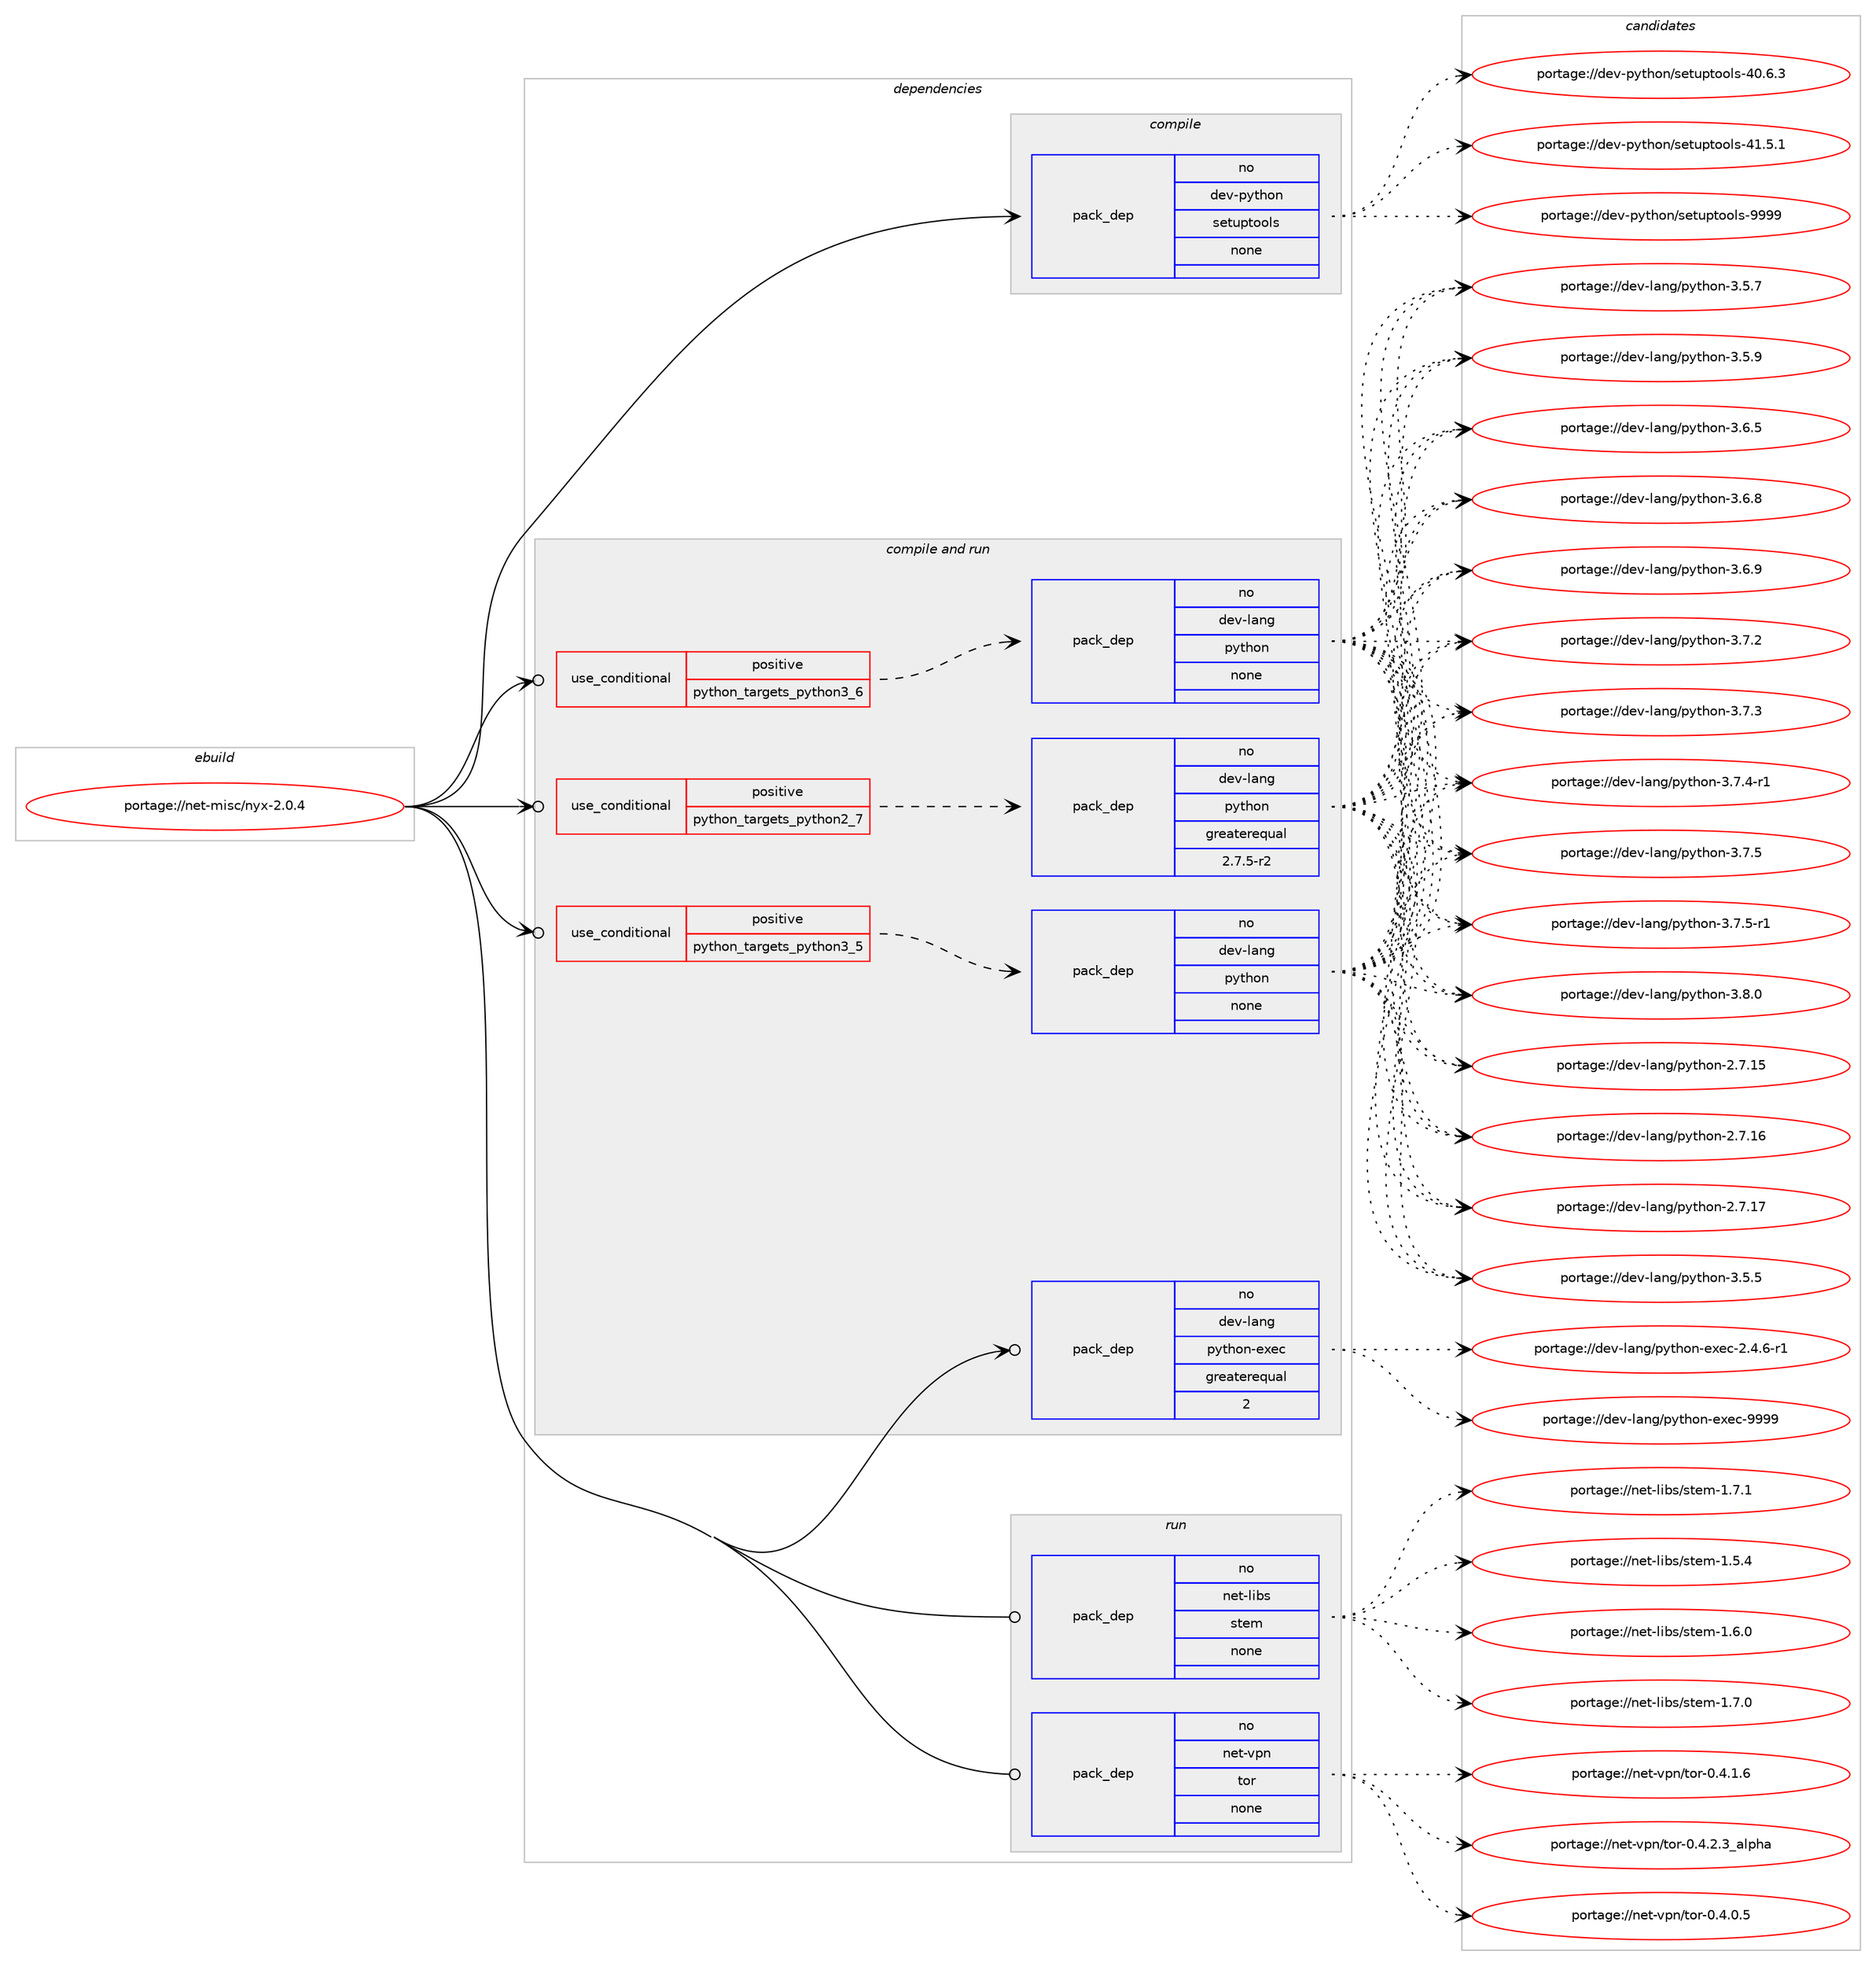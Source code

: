 digraph prolog {

# *************
# Graph options
# *************

newrank=true;
concentrate=true;
compound=true;
graph [rankdir=LR,fontname=Helvetica,fontsize=10,ranksep=1.5];#, ranksep=2.5, nodesep=0.2];
edge  [arrowhead=vee];
node  [fontname=Helvetica,fontsize=10];

# **********
# The ebuild
# **********

subgraph cluster_leftcol {
color=gray;
rank=same;
label=<<i>ebuild</i>>;
id [label="portage://net-misc/nyx-2.0.4", color=red, width=4, href="../net-misc/nyx-2.0.4.svg"];
}

# ****************
# The dependencies
# ****************

subgraph cluster_midcol {
color=gray;
label=<<i>dependencies</i>>;
subgraph cluster_compile {
fillcolor="#eeeeee";
style=filled;
label=<<i>compile</i>>;
subgraph pack270069 {
dependency368390 [label=<<TABLE BORDER="0" CELLBORDER="1" CELLSPACING="0" CELLPADDING="4" WIDTH="220"><TR><TD ROWSPAN="6" CELLPADDING="30">pack_dep</TD></TR><TR><TD WIDTH="110">no</TD></TR><TR><TD>dev-python</TD></TR><TR><TD>setuptools</TD></TR><TR><TD>none</TD></TR><TR><TD></TD></TR></TABLE>>, shape=none, color=blue];
}
id:e -> dependency368390:w [weight=20,style="solid",arrowhead="vee"];
}
subgraph cluster_compileandrun {
fillcolor="#eeeeee";
style=filled;
label=<<i>compile and run</i>>;
subgraph cond92170 {
dependency368391 [label=<<TABLE BORDER="0" CELLBORDER="1" CELLSPACING="0" CELLPADDING="4"><TR><TD ROWSPAN="3" CELLPADDING="10">use_conditional</TD></TR><TR><TD>positive</TD></TR><TR><TD>python_targets_python2_7</TD></TR></TABLE>>, shape=none, color=red];
subgraph pack270070 {
dependency368392 [label=<<TABLE BORDER="0" CELLBORDER="1" CELLSPACING="0" CELLPADDING="4" WIDTH="220"><TR><TD ROWSPAN="6" CELLPADDING="30">pack_dep</TD></TR><TR><TD WIDTH="110">no</TD></TR><TR><TD>dev-lang</TD></TR><TR><TD>python</TD></TR><TR><TD>greaterequal</TD></TR><TR><TD>2.7.5-r2</TD></TR></TABLE>>, shape=none, color=blue];
}
dependency368391:e -> dependency368392:w [weight=20,style="dashed",arrowhead="vee"];
}
id:e -> dependency368391:w [weight=20,style="solid",arrowhead="odotvee"];
subgraph cond92171 {
dependency368393 [label=<<TABLE BORDER="0" CELLBORDER="1" CELLSPACING="0" CELLPADDING="4"><TR><TD ROWSPAN="3" CELLPADDING="10">use_conditional</TD></TR><TR><TD>positive</TD></TR><TR><TD>python_targets_python3_5</TD></TR></TABLE>>, shape=none, color=red];
subgraph pack270071 {
dependency368394 [label=<<TABLE BORDER="0" CELLBORDER="1" CELLSPACING="0" CELLPADDING="4" WIDTH="220"><TR><TD ROWSPAN="6" CELLPADDING="30">pack_dep</TD></TR><TR><TD WIDTH="110">no</TD></TR><TR><TD>dev-lang</TD></TR><TR><TD>python</TD></TR><TR><TD>none</TD></TR><TR><TD></TD></TR></TABLE>>, shape=none, color=blue];
}
dependency368393:e -> dependency368394:w [weight=20,style="dashed",arrowhead="vee"];
}
id:e -> dependency368393:w [weight=20,style="solid",arrowhead="odotvee"];
subgraph cond92172 {
dependency368395 [label=<<TABLE BORDER="0" CELLBORDER="1" CELLSPACING="0" CELLPADDING="4"><TR><TD ROWSPAN="3" CELLPADDING="10">use_conditional</TD></TR><TR><TD>positive</TD></TR><TR><TD>python_targets_python3_6</TD></TR></TABLE>>, shape=none, color=red];
subgraph pack270072 {
dependency368396 [label=<<TABLE BORDER="0" CELLBORDER="1" CELLSPACING="0" CELLPADDING="4" WIDTH="220"><TR><TD ROWSPAN="6" CELLPADDING="30">pack_dep</TD></TR><TR><TD WIDTH="110">no</TD></TR><TR><TD>dev-lang</TD></TR><TR><TD>python</TD></TR><TR><TD>none</TD></TR><TR><TD></TD></TR></TABLE>>, shape=none, color=blue];
}
dependency368395:e -> dependency368396:w [weight=20,style="dashed",arrowhead="vee"];
}
id:e -> dependency368395:w [weight=20,style="solid",arrowhead="odotvee"];
subgraph pack270073 {
dependency368397 [label=<<TABLE BORDER="0" CELLBORDER="1" CELLSPACING="0" CELLPADDING="4" WIDTH="220"><TR><TD ROWSPAN="6" CELLPADDING="30">pack_dep</TD></TR><TR><TD WIDTH="110">no</TD></TR><TR><TD>dev-lang</TD></TR><TR><TD>python-exec</TD></TR><TR><TD>greaterequal</TD></TR><TR><TD>2</TD></TR></TABLE>>, shape=none, color=blue];
}
id:e -> dependency368397:w [weight=20,style="solid",arrowhead="odotvee"];
}
subgraph cluster_run {
fillcolor="#eeeeee";
style=filled;
label=<<i>run</i>>;
subgraph pack270074 {
dependency368398 [label=<<TABLE BORDER="0" CELLBORDER="1" CELLSPACING="0" CELLPADDING="4" WIDTH="220"><TR><TD ROWSPAN="6" CELLPADDING="30">pack_dep</TD></TR><TR><TD WIDTH="110">no</TD></TR><TR><TD>net-libs</TD></TR><TR><TD>stem</TD></TR><TR><TD>none</TD></TR><TR><TD></TD></TR></TABLE>>, shape=none, color=blue];
}
id:e -> dependency368398:w [weight=20,style="solid",arrowhead="odot"];
subgraph pack270075 {
dependency368399 [label=<<TABLE BORDER="0" CELLBORDER="1" CELLSPACING="0" CELLPADDING="4" WIDTH="220"><TR><TD ROWSPAN="6" CELLPADDING="30">pack_dep</TD></TR><TR><TD WIDTH="110">no</TD></TR><TR><TD>net-vpn</TD></TR><TR><TD>tor</TD></TR><TR><TD>none</TD></TR><TR><TD></TD></TR></TABLE>>, shape=none, color=blue];
}
id:e -> dependency368399:w [weight=20,style="solid",arrowhead="odot"];
}
}

# **************
# The candidates
# **************

subgraph cluster_choices {
rank=same;
color=gray;
label=<<i>candidates</i>>;

subgraph choice270069 {
color=black;
nodesep=1;
choiceportage100101118451121211161041111104711510111611711211611111110811545524846544651 [label="portage://dev-python/setuptools-40.6.3", color=red, width=4,href="../dev-python/setuptools-40.6.3.svg"];
choiceportage100101118451121211161041111104711510111611711211611111110811545524946534649 [label="portage://dev-python/setuptools-41.5.1", color=red, width=4,href="../dev-python/setuptools-41.5.1.svg"];
choiceportage10010111845112121116104111110471151011161171121161111111081154557575757 [label="portage://dev-python/setuptools-9999", color=red, width=4,href="../dev-python/setuptools-9999.svg"];
dependency368390:e -> choiceportage100101118451121211161041111104711510111611711211611111110811545524846544651:w [style=dotted,weight="100"];
dependency368390:e -> choiceportage100101118451121211161041111104711510111611711211611111110811545524946534649:w [style=dotted,weight="100"];
dependency368390:e -> choiceportage10010111845112121116104111110471151011161171121161111111081154557575757:w [style=dotted,weight="100"];
}
subgraph choice270070 {
color=black;
nodesep=1;
choiceportage10010111845108971101034711212111610411111045504655464953 [label="portage://dev-lang/python-2.7.15", color=red, width=4,href="../dev-lang/python-2.7.15.svg"];
choiceportage10010111845108971101034711212111610411111045504655464954 [label="portage://dev-lang/python-2.7.16", color=red, width=4,href="../dev-lang/python-2.7.16.svg"];
choiceportage10010111845108971101034711212111610411111045504655464955 [label="portage://dev-lang/python-2.7.17", color=red, width=4,href="../dev-lang/python-2.7.17.svg"];
choiceportage100101118451089711010347112121116104111110455146534653 [label="portage://dev-lang/python-3.5.5", color=red, width=4,href="../dev-lang/python-3.5.5.svg"];
choiceportage100101118451089711010347112121116104111110455146534655 [label="portage://dev-lang/python-3.5.7", color=red, width=4,href="../dev-lang/python-3.5.7.svg"];
choiceportage100101118451089711010347112121116104111110455146534657 [label="portage://dev-lang/python-3.5.9", color=red, width=4,href="../dev-lang/python-3.5.9.svg"];
choiceportage100101118451089711010347112121116104111110455146544653 [label="portage://dev-lang/python-3.6.5", color=red, width=4,href="../dev-lang/python-3.6.5.svg"];
choiceportage100101118451089711010347112121116104111110455146544656 [label="portage://dev-lang/python-3.6.8", color=red, width=4,href="../dev-lang/python-3.6.8.svg"];
choiceportage100101118451089711010347112121116104111110455146544657 [label="portage://dev-lang/python-3.6.9", color=red, width=4,href="../dev-lang/python-3.6.9.svg"];
choiceportage100101118451089711010347112121116104111110455146554650 [label="portage://dev-lang/python-3.7.2", color=red, width=4,href="../dev-lang/python-3.7.2.svg"];
choiceportage100101118451089711010347112121116104111110455146554651 [label="portage://dev-lang/python-3.7.3", color=red, width=4,href="../dev-lang/python-3.7.3.svg"];
choiceportage1001011184510897110103471121211161041111104551465546524511449 [label="portage://dev-lang/python-3.7.4-r1", color=red, width=4,href="../dev-lang/python-3.7.4-r1.svg"];
choiceportage100101118451089711010347112121116104111110455146554653 [label="portage://dev-lang/python-3.7.5", color=red, width=4,href="../dev-lang/python-3.7.5.svg"];
choiceportage1001011184510897110103471121211161041111104551465546534511449 [label="portage://dev-lang/python-3.7.5-r1", color=red, width=4,href="../dev-lang/python-3.7.5-r1.svg"];
choiceportage100101118451089711010347112121116104111110455146564648 [label="portage://dev-lang/python-3.8.0", color=red, width=4,href="../dev-lang/python-3.8.0.svg"];
dependency368392:e -> choiceportage10010111845108971101034711212111610411111045504655464953:w [style=dotted,weight="100"];
dependency368392:e -> choiceportage10010111845108971101034711212111610411111045504655464954:w [style=dotted,weight="100"];
dependency368392:e -> choiceportage10010111845108971101034711212111610411111045504655464955:w [style=dotted,weight="100"];
dependency368392:e -> choiceportage100101118451089711010347112121116104111110455146534653:w [style=dotted,weight="100"];
dependency368392:e -> choiceportage100101118451089711010347112121116104111110455146534655:w [style=dotted,weight="100"];
dependency368392:e -> choiceportage100101118451089711010347112121116104111110455146534657:w [style=dotted,weight="100"];
dependency368392:e -> choiceportage100101118451089711010347112121116104111110455146544653:w [style=dotted,weight="100"];
dependency368392:e -> choiceportage100101118451089711010347112121116104111110455146544656:w [style=dotted,weight="100"];
dependency368392:e -> choiceportage100101118451089711010347112121116104111110455146544657:w [style=dotted,weight="100"];
dependency368392:e -> choiceportage100101118451089711010347112121116104111110455146554650:w [style=dotted,weight="100"];
dependency368392:e -> choiceportage100101118451089711010347112121116104111110455146554651:w [style=dotted,weight="100"];
dependency368392:e -> choiceportage1001011184510897110103471121211161041111104551465546524511449:w [style=dotted,weight="100"];
dependency368392:e -> choiceportage100101118451089711010347112121116104111110455146554653:w [style=dotted,weight="100"];
dependency368392:e -> choiceportage1001011184510897110103471121211161041111104551465546534511449:w [style=dotted,weight="100"];
dependency368392:e -> choiceportage100101118451089711010347112121116104111110455146564648:w [style=dotted,weight="100"];
}
subgraph choice270071 {
color=black;
nodesep=1;
choiceportage10010111845108971101034711212111610411111045504655464953 [label="portage://dev-lang/python-2.7.15", color=red, width=4,href="../dev-lang/python-2.7.15.svg"];
choiceportage10010111845108971101034711212111610411111045504655464954 [label="portage://dev-lang/python-2.7.16", color=red, width=4,href="../dev-lang/python-2.7.16.svg"];
choiceportage10010111845108971101034711212111610411111045504655464955 [label="portage://dev-lang/python-2.7.17", color=red, width=4,href="../dev-lang/python-2.7.17.svg"];
choiceportage100101118451089711010347112121116104111110455146534653 [label="portage://dev-lang/python-3.5.5", color=red, width=4,href="../dev-lang/python-3.5.5.svg"];
choiceportage100101118451089711010347112121116104111110455146534655 [label="portage://dev-lang/python-3.5.7", color=red, width=4,href="../dev-lang/python-3.5.7.svg"];
choiceportage100101118451089711010347112121116104111110455146534657 [label="portage://dev-lang/python-3.5.9", color=red, width=4,href="../dev-lang/python-3.5.9.svg"];
choiceportage100101118451089711010347112121116104111110455146544653 [label="portage://dev-lang/python-3.6.5", color=red, width=4,href="../dev-lang/python-3.6.5.svg"];
choiceportage100101118451089711010347112121116104111110455146544656 [label="portage://dev-lang/python-3.6.8", color=red, width=4,href="../dev-lang/python-3.6.8.svg"];
choiceportage100101118451089711010347112121116104111110455146544657 [label="portage://dev-lang/python-3.6.9", color=red, width=4,href="../dev-lang/python-3.6.9.svg"];
choiceportage100101118451089711010347112121116104111110455146554650 [label="portage://dev-lang/python-3.7.2", color=red, width=4,href="../dev-lang/python-3.7.2.svg"];
choiceportage100101118451089711010347112121116104111110455146554651 [label="portage://dev-lang/python-3.7.3", color=red, width=4,href="../dev-lang/python-3.7.3.svg"];
choiceportage1001011184510897110103471121211161041111104551465546524511449 [label="portage://dev-lang/python-3.7.4-r1", color=red, width=4,href="../dev-lang/python-3.7.4-r1.svg"];
choiceportage100101118451089711010347112121116104111110455146554653 [label="portage://dev-lang/python-3.7.5", color=red, width=4,href="../dev-lang/python-3.7.5.svg"];
choiceportage1001011184510897110103471121211161041111104551465546534511449 [label="portage://dev-lang/python-3.7.5-r1", color=red, width=4,href="../dev-lang/python-3.7.5-r1.svg"];
choiceportage100101118451089711010347112121116104111110455146564648 [label="portage://dev-lang/python-3.8.0", color=red, width=4,href="../dev-lang/python-3.8.0.svg"];
dependency368394:e -> choiceportage10010111845108971101034711212111610411111045504655464953:w [style=dotted,weight="100"];
dependency368394:e -> choiceportage10010111845108971101034711212111610411111045504655464954:w [style=dotted,weight="100"];
dependency368394:e -> choiceportage10010111845108971101034711212111610411111045504655464955:w [style=dotted,weight="100"];
dependency368394:e -> choiceportage100101118451089711010347112121116104111110455146534653:w [style=dotted,weight="100"];
dependency368394:e -> choiceportage100101118451089711010347112121116104111110455146534655:w [style=dotted,weight="100"];
dependency368394:e -> choiceportage100101118451089711010347112121116104111110455146534657:w [style=dotted,weight="100"];
dependency368394:e -> choiceportage100101118451089711010347112121116104111110455146544653:w [style=dotted,weight="100"];
dependency368394:e -> choiceportage100101118451089711010347112121116104111110455146544656:w [style=dotted,weight="100"];
dependency368394:e -> choiceportage100101118451089711010347112121116104111110455146544657:w [style=dotted,weight="100"];
dependency368394:e -> choiceportage100101118451089711010347112121116104111110455146554650:w [style=dotted,weight="100"];
dependency368394:e -> choiceportage100101118451089711010347112121116104111110455146554651:w [style=dotted,weight="100"];
dependency368394:e -> choiceportage1001011184510897110103471121211161041111104551465546524511449:w [style=dotted,weight="100"];
dependency368394:e -> choiceportage100101118451089711010347112121116104111110455146554653:w [style=dotted,weight="100"];
dependency368394:e -> choiceportage1001011184510897110103471121211161041111104551465546534511449:w [style=dotted,weight="100"];
dependency368394:e -> choiceportage100101118451089711010347112121116104111110455146564648:w [style=dotted,weight="100"];
}
subgraph choice270072 {
color=black;
nodesep=1;
choiceportage10010111845108971101034711212111610411111045504655464953 [label="portage://dev-lang/python-2.7.15", color=red, width=4,href="../dev-lang/python-2.7.15.svg"];
choiceportage10010111845108971101034711212111610411111045504655464954 [label="portage://dev-lang/python-2.7.16", color=red, width=4,href="../dev-lang/python-2.7.16.svg"];
choiceportage10010111845108971101034711212111610411111045504655464955 [label="portage://dev-lang/python-2.7.17", color=red, width=4,href="../dev-lang/python-2.7.17.svg"];
choiceportage100101118451089711010347112121116104111110455146534653 [label="portage://dev-lang/python-3.5.5", color=red, width=4,href="../dev-lang/python-3.5.5.svg"];
choiceportage100101118451089711010347112121116104111110455146534655 [label="portage://dev-lang/python-3.5.7", color=red, width=4,href="../dev-lang/python-3.5.7.svg"];
choiceportage100101118451089711010347112121116104111110455146534657 [label="portage://dev-lang/python-3.5.9", color=red, width=4,href="../dev-lang/python-3.5.9.svg"];
choiceportage100101118451089711010347112121116104111110455146544653 [label="portage://dev-lang/python-3.6.5", color=red, width=4,href="../dev-lang/python-3.6.5.svg"];
choiceportage100101118451089711010347112121116104111110455146544656 [label="portage://dev-lang/python-3.6.8", color=red, width=4,href="../dev-lang/python-3.6.8.svg"];
choiceportage100101118451089711010347112121116104111110455146544657 [label="portage://dev-lang/python-3.6.9", color=red, width=4,href="../dev-lang/python-3.6.9.svg"];
choiceportage100101118451089711010347112121116104111110455146554650 [label="portage://dev-lang/python-3.7.2", color=red, width=4,href="../dev-lang/python-3.7.2.svg"];
choiceportage100101118451089711010347112121116104111110455146554651 [label="portage://dev-lang/python-3.7.3", color=red, width=4,href="../dev-lang/python-3.7.3.svg"];
choiceportage1001011184510897110103471121211161041111104551465546524511449 [label="portage://dev-lang/python-3.7.4-r1", color=red, width=4,href="../dev-lang/python-3.7.4-r1.svg"];
choiceportage100101118451089711010347112121116104111110455146554653 [label="portage://dev-lang/python-3.7.5", color=red, width=4,href="../dev-lang/python-3.7.5.svg"];
choiceportage1001011184510897110103471121211161041111104551465546534511449 [label="portage://dev-lang/python-3.7.5-r1", color=red, width=4,href="../dev-lang/python-3.7.5-r1.svg"];
choiceportage100101118451089711010347112121116104111110455146564648 [label="portage://dev-lang/python-3.8.0", color=red, width=4,href="../dev-lang/python-3.8.0.svg"];
dependency368396:e -> choiceportage10010111845108971101034711212111610411111045504655464953:w [style=dotted,weight="100"];
dependency368396:e -> choiceportage10010111845108971101034711212111610411111045504655464954:w [style=dotted,weight="100"];
dependency368396:e -> choiceportage10010111845108971101034711212111610411111045504655464955:w [style=dotted,weight="100"];
dependency368396:e -> choiceportage100101118451089711010347112121116104111110455146534653:w [style=dotted,weight="100"];
dependency368396:e -> choiceportage100101118451089711010347112121116104111110455146534655:w [style=dotted,weight="100"];
dependency368396:e -> choiceportage100101118451089711010347112121116104111110455146534657:w [style=dotted,weight="100"];
dependency368396:e -> choiceportage100101118451089711010347112121116104111110455146544653:w [style=dotted,weight="100"];
dependency368396:e -> choiceportage100101118451089711010347112121116104111110455146544656:w [style=dotted,weight="100"];
dependency368396:e -> choiceportage100101118451089711010347112121116104111110455146544657:w [style=dotted,weight="100"];
dependency368396:e -> choiceportage100101118451089711010347112121116104111110455146554650:w [style=dotted,weight="100"];
dependency368396:e -> choiceportage100101118451089711010347112121116104111110455146554651:w [style=dotted,weight="100"];
dependency368396:e -> choiceportage1001011184510897110103471121211161041111104551465546524511449:w [style=dotted,weight="100"];
dependency368396:e -> choiceportage100101118451089711010347112121116104111110455146554653:w [style=dotted,weight="100"];
dependency368396:e -> choiceportage1001011184510897110103471121211161041111104551465546534511449:w [style=dotted,weight="100"];
dependency368396:e -> choiceportage100101118451089711010347112121116104111110455146564648:w [style=dotted,weight="100"];
}
subgraph choice270073 {
color=black;
nodesep=1;
choiceportage10010111845108971101034711212111610411111045101120101994550465246544511449 [label="portage://dev-lang/python-exec-2.4.6-r1", color=red, width=4,href="../dev-lang/python-exec-2.4.6-r1.svg"];
choiceportage10010111845108971101034711212111610411111045101120101994557575757 [label="portage://dev-lang/python-exec-9999", color=red, width=4,href="../dev-lang/python-exec-9999.svg"];
dependency368397:e -> choiceportage10010111845108971101034711212111610411111045101120101994550465246544511449:w [style=dotted,weight="100"];
dependency368397:e -> choiceportage10010111845108971101034711212111610411111045101120101994557575757:w [style=dotted,weight="100"];
}
subgraph choice270074 {
color=black;
nodesep=1;
choiceportage110101116451081059811547115116101109454946534652 [label="portage://net-libs/stem-1.5.4", color=red, width=4,href="../net-libs/stem-1.5.4.svg"];
choiceportage110101116451081059811547115116101109454946544648 [label="portage://net-libs/stem-1.6.0", color=red, width=4,href="../net-libs/stem-1.6.0.svg"];
choiceportage110101116451081059811547115116101109454946554648 [label="portage://net-libs/stem-1.7.0", color=red, width=4,href="../net-libs/stem-1.7.0.svg"];
choiceportage110101116451081059811547115116101109454946554649 [label="portage://net-libs/stem-1.7.1", color=red, width=4,href="../net-libs/stem-1.7.1.svg"];
dependency368398:e -> choiceportage110101116451081059811547115116101109454946534652:w [style=dotted,weight="100"];
dependency368398:e -> choiceportage110101116451081059811547115116101109454946544648:w [style=dotted,weight="100"];
dependency368398:e -> choiceportage110101116451081059811547115116101109454946554648:w [style=dotted,weight="100"];
dependency368398:e -> choiceportage110101116451081059811547115116101109454946554649:w [style=dotted,weight="100"];
}
subgraph choice270075 {
color=black;
nodesep=1;
choiceportage11010111645118112110471161111144548465246484653 [label="portage://net-vpn/tor-0.4.0.5", color=red, width=4,href="../net-vpn/tor-0.4.0.5.svg"];
choiceportage11010111645118112110471161111144548465246494654 [label="portage://net-vpn/tor-0.4.1.6", color=red, width=4,href="../net-vpn/tor-0.4.1.6.svg"];
choiceportage11010111645118112110471161111144548465246504651959710811210497 [label="portage://net-vpn/tor-0.4.2.3_alpha", color=red, width=4,href="../net-vpn/tor-0.4.2.3_alpha.svg"];
dependency368399:e -> choiceportage11010111645118112110471161111144548465246484653:w [style=dotted,weight="100"];
dependency368399:e -> choiceportage11010111645118112110471161111144548465246494654:w [style=dotted,weight="100"];
dependency368399:e -> choiceportage11010111645118112110471161111144548465246504651959710811210497:w [style=dotted,weight="100"];
}
}

}
